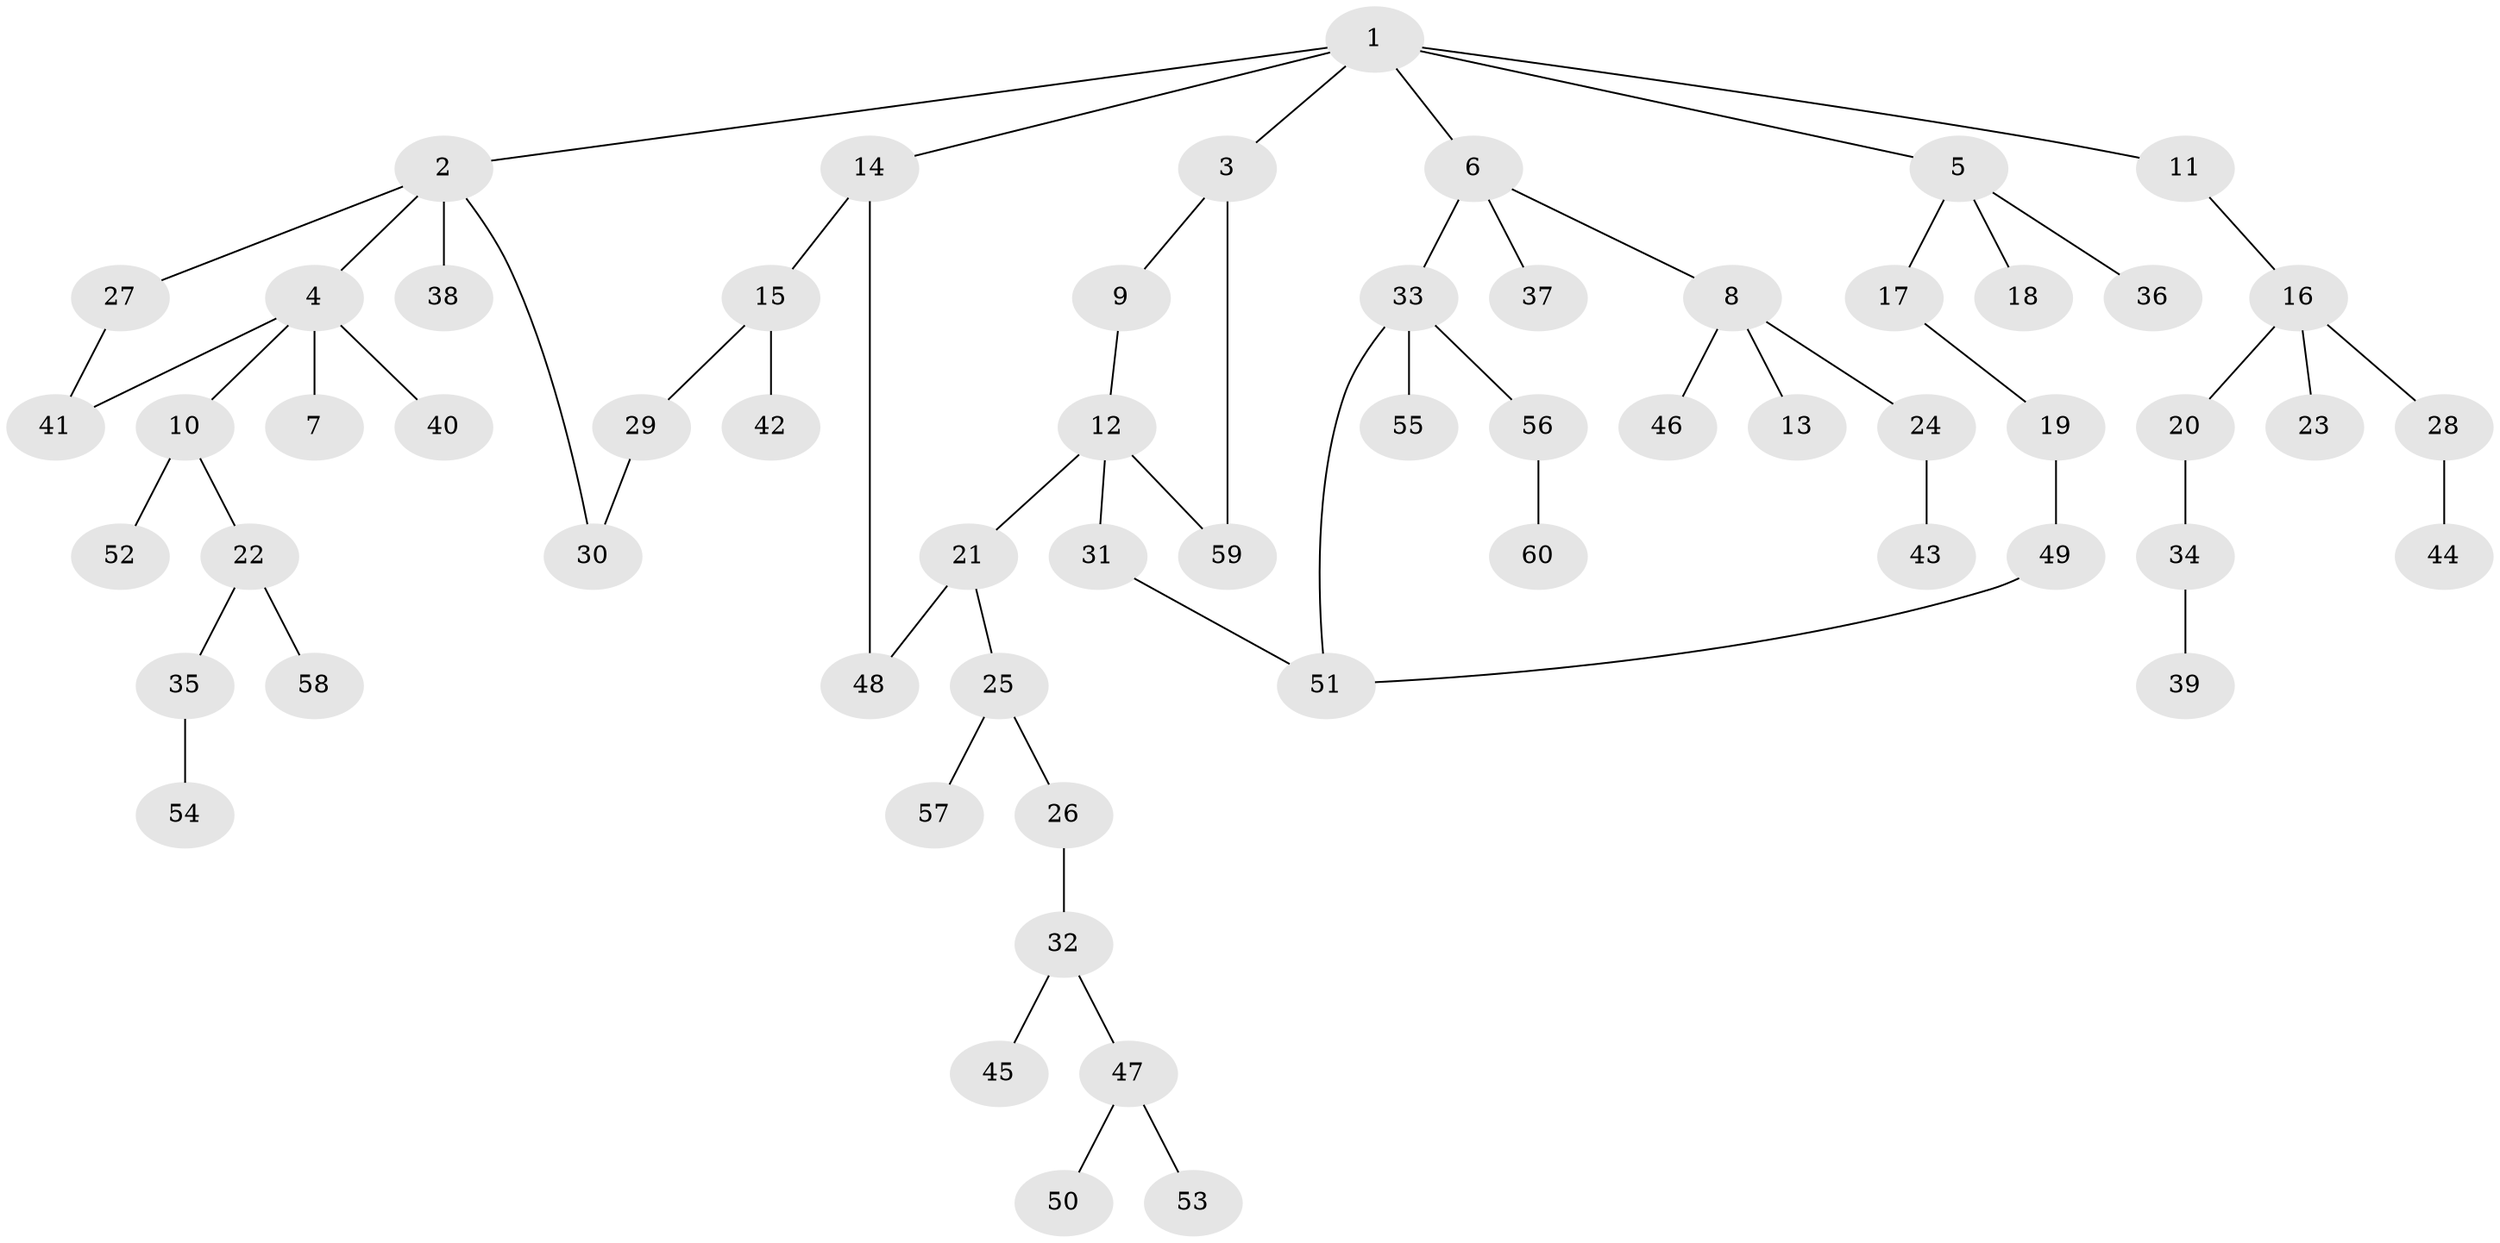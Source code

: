 // Generated by graph-tools (version 1.1) at 2025/34/03/09/25 02:34:10]
// undirected, 60 vertices, 65 edges
graph export_dot {
graph [start="1"]
  node [color=gray90,style=filled];
  1;
  2;
  3;
  4;
  5;
  6;
  7;
  8;
  9;
  10;
  11;
  12;
  13;
  14;
  15;
  16;
  17;
  18;
  19;
  20;
  21;
  22;
  23;
  24;
  25;
  26;
  27;
  28;
  29;
  30;
  31;
  32;
  33;
  34;
  35;
  36;
  37;
  38;
  39;
  40;
  41;
  42;
  43;
  44;
  45;
  46;
  47;
  48;
  49;
  50;
  51;
  52;
  53;
  54;
  55;
  56;
  57;
  58;
  59;
  60;
  1 -- 2;
  1 -- 3;
  1 -- 5;
  1 -- 6;
  1 -- 11;
  1 -- 14;
  2 -- 4;
  2 -- 27;
  2 -- 38;
  2 -- 30;
  3 -- 9;
  3 -- 59;
  4 -- 7;
  4 -- 10;
  4 -- 40;
  4 -- 41;
  5 -- 17;
  5 -- 18;
  5 -- 36;
  6 -- 8;
  6 -- 33;
  6 -- 37;
  8 -- 13;
  8 -- 24;
  8 -- 46;
  9 -- 12;
  10 -- 22;
  10 -- 52;
  11 -- 16;
  12 -- 21;
  12 -- 31;
  12 -- 59;
  14 -- 15;
  14 -- 48;
  15 -- 29;
  15 -- 42;
  16 -- 20;
  16 -- 23;
  16 -- 28;
  17 -- 19;
  19 -- 49;
  20 -- 34;
  21 -- 25;
  21 -- 48;
  22 -- 35;
  22 -- 58;
  24 -- 43;
  25 -- 26;
  25 -- 57;
  26 -- 32;
  27 -- 41;
  28 -- 44;
  29 -- 30;
  31 -- 51;
  32 -- 45;
  32 -- 47;
  33 -- 55;
  33 -- 56;
  33 -- 51;
  34 -- 39;
  35 -- 54;
  47 -- 50;
  47 -- 53;
  49 -- 51;
  56 -- 60;
}

